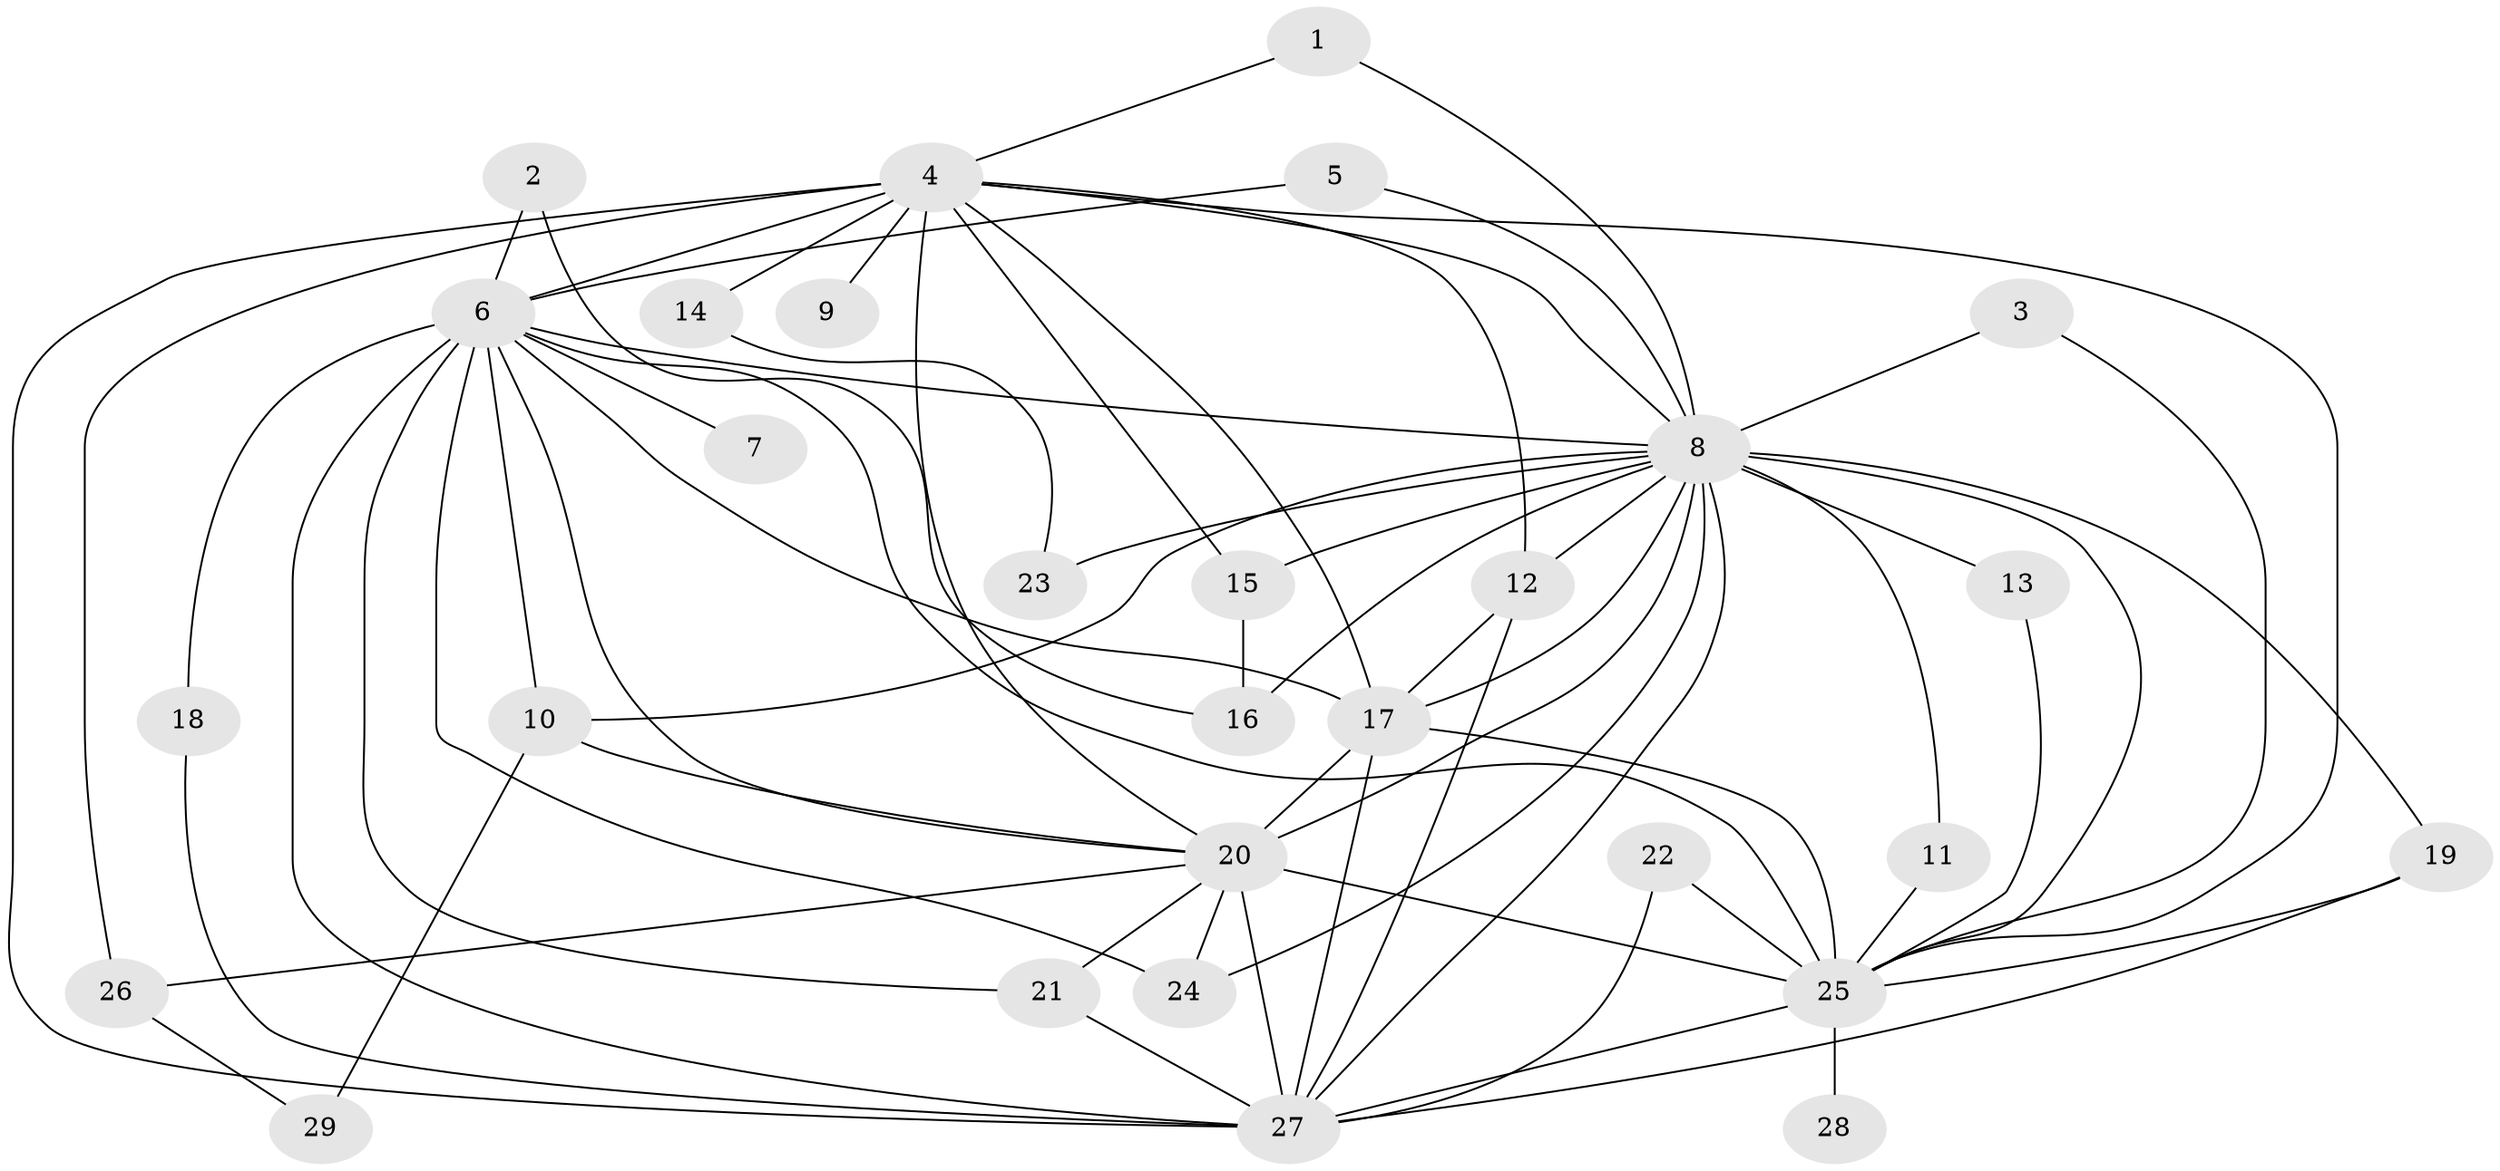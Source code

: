 // original degree distribution, {11: 0.03508771929824561, 13: 0.017543859649122806, 15: 0.017543859649122806, 16: 0.017543859649122806, 20: 0.05263157894736842, 27: 0.017543859649122806, 12: 0.017543859649122806, 2: 0.6140350877192983, 4: 0.08771929824561403, 3: 0.10526315789473684, 5: 0.017543859649122806}
// Generated by graph-tools (version 1.1) at 2025/01/03/09/25 03:01:15]
// undirected, 29 vertices, 67 edges
graph export_dot {
graph [start="1"]
  node [color=gray90,style=filled];
  1;
  2;
  3;
  4;
  5;
  6;
  7;
  8;
  9;
  10;
  11;
  12;
  13;
  14;
  15;
  16;
  17;
  18;
  19;
  20;
  21;
  22;
  23;
  24;
  25;
  26;
  27;
  28;
  29;
  1 -- 4 [weight=1.0];
  1 -- 8 [weight=1.0];
  2 -- 6 [weight=1.0];
  2 -- 16 [weight=1.0];
  3 -- 8 [weight=1.0];
  3 -- 25 [weight=1.0];
  4 -- 6 [weight=3.0];
  4 -- 8 [weight=3.0];
  4 -- 9 [weight=2.0];
  4 -- 12 [weight=1.0];
  4 -- 14 [weight=2.0];
  4 -- 15 [weight=1.0];
  4 -- 17 [weight=2.0];
  4 -- 20 [weight=6.0];
  4 -- 25 [weight=3.0];
  4 -- 26 [weight=2.0];
  4 -- 27 [weight=2.0];
  5 -- 6 [weight=1.0];
  5 -- 8 [weight=1.0];
  6 -- 7 [weight=1.0];
  6 -- 8 [weight=1.0];
  6 -- 10 [weight=1.0];
  6 -- 17 [weight=2.0];
  6 -- 18 [weight=1.0];
  6 -- 20 [weight=4.0];
  6 -- 21 [weight=1.0];
  6 -- 24 [weight=1.0];
  6 -- 25 [weight=1.0];
  6 -- 27 [weight=1.0];
  8 -- 10 [weight=1.0];
  8 -- 11 [weight=1.0];
  8 -- 12 [weight=1.0];
  8 -- 13 [weight=2.0];
  8 -- 15 [weight=1.0];
  8 -- 16 [weight=2.0];
  8 -- 17 [weight=1.0];
  8 -- 19 [weight=2.0];
  8 -- 20 [weight=5.0];
  8 -- 23 [weight=1.0];
  8 -- 24 [weight=1.0];
  8 -- 25 [weight=1.0];
  8 -- 27 [weight=1.0];
  10 -- 20 [weight=1.0];
  10 -- 29 [weight=1.0];
  11 -- 25 [weight=1.0];
  12 -- 17 [weight=1.0];
  12 -- 27 [weight=1.0];
  13 -- 25 [weight=1.0];
  14 -- 23 [weight=1.0];
  15 -- 16 [weight=2.0];
  17 -- 20 [weight=4.0];
  17 -- 25 [weight=1.0];
  17 -- 27 [weight=1.0];
  18 -- 27 [weight=1.0];
  19 -- 25 [weight=1.0];
  19 -- 27 [weight=1.0];
  20 -- 21 [weight=1.0];
  20 -- 24 [weight=1.0];
  20 -- 25 [weight=4.0];
  20 -- 26 [weight=1.0];
  20 -- 27 [weight=4.0];
  21 -- 27 [weight=1.0];
  22 -- 25 [weight=1.0];
  22 -- 27 [weight=1.0];
  25 -- 27 [weight=2.0];
  25 -- 28 [weight=1.0];
  26 -- 29 [weight=1.0];
}
